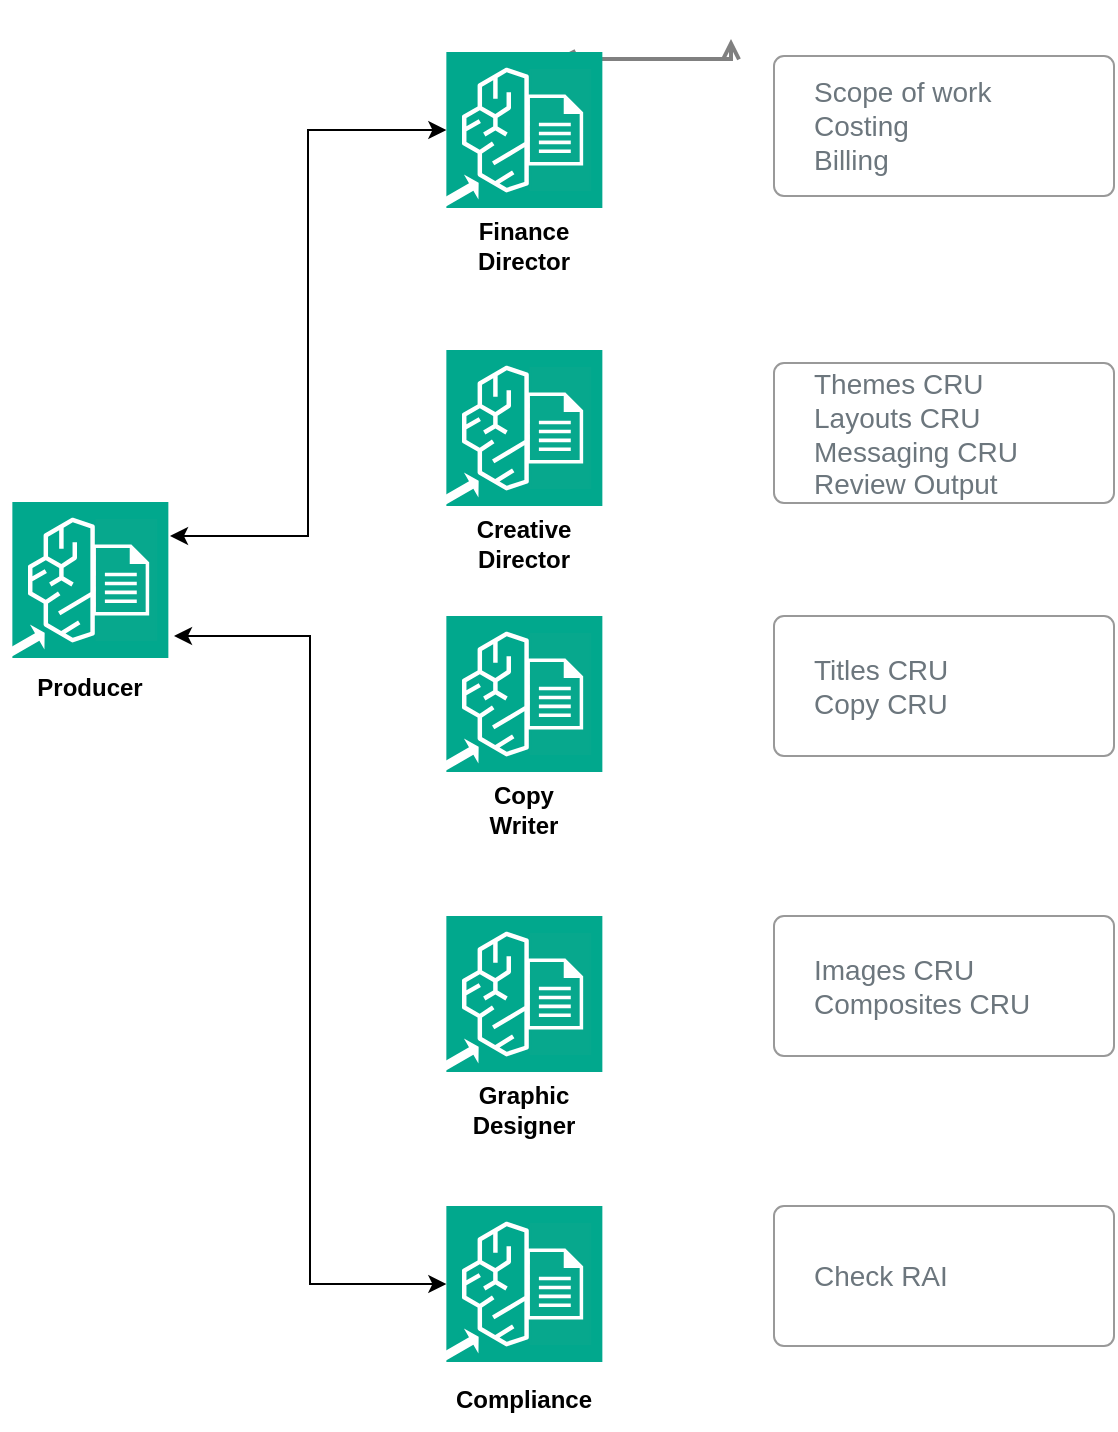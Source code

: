 <mxfile version="26.0.13">
  <diagram id="Ht1M8jgEwFfnCIfOTk4-" name="Page-1">
    <mxGraphModel dx="1734" dy="994" grid="1" gridSize="10" guides="1" tooltips="1" connect="1" arrows="1" fold="1" page="1" pageScale="1" pageWidth="1169" pageHeight="827" math="0" shadow="0">
      <root>
        <mxCell id="0" />
        <mxCell id="1" parent="0" />
        <mxCell id="UEzPUAAOIrF-is8g5C7q-125" style="edgeStyle=orthogonalEdgeStyle;rounded=0;orthogonalLoop=1;jettySize=auto;html=1;startArrow=open;startFill=0;endArrow=open;endFill=0;strokeWidth=2;strokeColor=#808080;" parent="1" target="UEzPUAAOIrF-is8g5C7q-112" edge="1">
          <mxGeometry relative="1" as="geometry">
            <Array as="points">
              <mxPoint x="530.5" y="101.5" />
              <mxPoint x="530.5" y="101.5" />
            </Array>
            <mxPoint x="490.5" y="101.5" as="sourcePoint" />
          </mxGeometry>
        </mxCell>
        <mxCell id="UEzPUAAOIrF-is8g5C7q-143" style="edgeStyle=orthogonalEdgeStyle;rounded=0;orthogonalLoop=1;jettySize=auto;html=1;startArrow=open;startFill=0;endArrow=open;endFill=0;strokeWidth=2;strokeColor=#808080;" parent="1" target="UEzPUAAOIrF-is8g5C7q-112" edge="1">
          <mxGeometry relative="1" as="geometry">
            <mxPoint x="490.5" y="121.5" as="sourcePoint" />
            <mxPoint x="578.5" y="111.5" as="targetPoint" />
            <Array as="points">
              <mxPoint x="530.5" y="121.5" />
              <mxPoint x="530.5" y="121.5" />
            </Array>
          </mxGeometry>
        </mxCell>
        <mxCell id="4PaeEq6nUEPhwIZASsdd-29" value="" style="group" vertex="1" connectable="0" parent="1">
          <mxGeometry x="213.002" y="309" width="84.677" height="151" as="geometry" />
        </mxCell>
        <mxCell id="4PaeEq6nUEPhwIZASsdd-55" value="" style="group" vertex="1" connectable="0" parent="4PaeEq6nUEPhwIZASsdd-29">
          <mxGeometry y="34" width="84.677" height="108" as="geometry" />
        </mxCell>
        <mxCell id="4PaeEq6nUEPhwIZASsdd-13" value="" style="group" vertex="1" connectable="0" parent="4PaeEq6nUEPhwIZASsdd-55">
          <mxGeometry width="84.677" height="82.429" as="geometry" />
        </mxCell>
        <mxCell id="4PaeEq6nUEPhwIZASsdd-1" value="" style="sketch=0;points=[[0,0,0],[0.25,0,0],[0.5,0,0],[0.75,0,0],[1,0,0],[0,1,0],[0.25,1,0],[0.5,1,0],[0.75,1,0],[1,1,0],[0,0.25,0],[0,0.5,0],[0,0.75,0],[1,0.25,0],[1,0.5,0],[1,0.75,0]];outlineConnect=0;fontColor=#232F3E;fillColor=#01A88D;strokeColor=#ffffff;dashed=0;verticalLabelPosition=bottom;verticalAlign=top;align=center;html=1;fontSize=12;fontStyle=0;aspect=fixed;shape=mxgraph.aws4.resourceIcon;resIcon=mxgraph.aws4.bedrock;" vertex="1" parent="4PaeEq6nUEPhwIZASsdd-13">
          <mxGeometry x="6.178" width="78" height="78" as="geometry" />
        </mxCell>
        <mxCell id="4PaeEq6nUEPhwIZASsdd-7" value="" style="rounded=0;whiteSpace=wrap;html=1;strokeColor=light-dark(#07a88d, #ededed);fillColor=light-dark(#07a88d, #ededed);" vertex="1" parent="4PaeEq6nUEPhwIZASsdd-13">
          <mxGeometry x="48.178" y="9" width="30" height="60" as="geometry" />
        </mxCell>
        <mxCell id="4PaeEq6nUEPhwIZASsdd-10" value="" style="sketch=0;aspect=fixed;pointerEvents=1;shadow=0;dashed=0;html=1;strokeColor=none;labelPosition=center;verticalLabelPosition=bottom;verticalAlign=top;align=center;fillColor=#FFFFFF;shape=mxgraph.mscae.enterprise.document" vertex="1" parent="4PaeEq6nUEPhwIZASsdd-13">
          <mxGeometry x="46.178" y="21.25" width="28.4" height="35.5" as="geometry" />
        </mxCell>
        <mxCell id="4PaeEq6nUEPhwIZASsdd-12" value="" style="shape=singleArrow;whiteSpace=wrap;html=1;rotation=-30;strokeColor=none;" vertex="1" parent="4PaeEq6nUEPhwIZASsdd-13">
          <mxGeometry x="2.178" y="63.5" width="21.6" height="14.5" as="geometry" />
        </mxCell>
        <mxCell id="4PaeEq6nUEPhwIZASsdd-27" value="&lt;b&gt;Producer&lt;/b&gt;" style="text;html=1;align=center;verticalAlign=middle;whiteSpace=wrap;rounded=0;" vertex="1" parent="4PaeEq6nUEPhwIZASsdd-55">
          <mxGeometry x="14.998" y="78" width="60" height="30" as="geometry" />
        </mxCell>
        <mxCell id="4PaeEq6nUEPhwIZASsdd-48" value="" style="group" vertex="1" connectable="0" parent="1">
          <mxGeometry x="430.002" y="92" width="84.677" height="151" as="geometry" />
        </mxCell>
        <mxCell id="4PaeEq6nUEPhwIZASsdd-49" value="" style="group" vertex="1" connectable="0" parent="4PaeEq6nUEPhwIZASsdd-48">
          <mxGeometry y="26" width="84.677" height="82.429" as="geometry" />
        </mxCell>
        <mxCell id="4PaeEq6nUEPhwIZASsdd-50" value="" style="sketch=0;points=[[0,0,0],[0.25,0,0],[0.5,0,0],[0.75,0,0],[1,0,0],[0,1,0],[0.25,1,0],[0.5,1,0],[0.75,1,0],[1,1,0],[0,0.25,0],[0,0.5,0],[0,0.75,0],[1,0.25,0],[1,0.5,0],[1,0.75,0]];outlineConnect=0;fontColor=#232F3E;fillColor=#01A88D;strokeColor=#ffffff;dashed=0;verticalLabelPosition=bottom;verticalAlign=top;align=center;html=1;fontSize=12;fontStyle=0;aspect=fixed;shape=mxgraph.aws4.resourceIcon;resIcon=mxgraph.aws4.bedrock;" vertex="1" parent="4PaeEq6nUEPhwIZASsdd-49">
          <mxGeometry x="6.178" width="78" height="78" as="geometry" />
        </mxCell>
        <mxCell id="4PaeEq6nUEPhwIZASsdd-51" value="" style="rounded=0;whiteSpace=wrap;html=1;strokeColor=light-dark(#07a88d, #ededed);fillColor=light-dark(#07a88d, #ededed);" vertex="1" parent="4PaeEq6nUEPhwIZASsdd-49">
          <mxGeometry x="48.178" y="9" width="30" height="60" as="geometry" />
        </mxCell>
        <mxCell id="4PaeEq6nUEPhwIZASsdd-52" value="" style="sketch=0;aspect=fixed;pointerEvents=1;shadow=0;dashed=0;html=1;strokeColor=none;labelPosition=center;verticalLabelPosition=bottom;verticalAlign=top;align=center;fillColor=#FFFFFF;shape=mxgraph.mscae.enterprise.document" vertex="1" parent="4PaeEq6nUEPhwIZASsdd-49">
          <mxGeometry x="46.178" y="21.25" width="28.4" height="35.5" as="geometry" />
        </mxCell>
        <mxCell id="4PaeEq6nUEPhwIZASsdd-53" value="" style="shape=singleArrow;whiteSpace=wrap;html=1;rotation=-30;strokeColor=none;" vertex="1" parent="4PaeEq6nUEPhwIZASsdd-49">
          <mxGeometry x="2.178" y="63.5" width="21.6" height="14.5" as="geometry" />
        </mxCell>
        <mxCell id="4PaeEq6nUEPhwIZASsdd-54" value="&lt;b&gt;Finance&lt;/b&gt;&lt;div&gt;&lt;b&gt;Director&lt;/b&gt;&lt;/div&gt;" style="text;html=1;align=center;verticalAlign=middle;whiteSpace=wrap;rounded=0;" vertex="1" parent="4PaeEq6nUEPhwIZASsdd-48">
          <mxGeometry x="14.998" y="108" width="60" height="30" as="geometry" />
        </mxCell>
        <mxCell id="4PaeEq6nUEPhwIZASsdd-72" value="" style="group" vertex="1" connectable="0" parent="1">
          <mxGeometry x="430.002" y="233" width="84.677" height="151" as="geometry" />
        </mxCell>
        <mxCell id="4PaeEq6nUEPhwIZASsdd-73" value="" style="group" vertex="1" connectable="0" parent="4PaeEq6nUEPhwIZASsdd-72">
          <mxGeometry y="34" width="84.677" height="82.429" as="geometry" />
        </mxCell>
        <mxCell id="4PaeEq6nUEPhwIZASsdd-74" value="" style="sketch=0;points=[[0,0,0],[0.25,0,0],[0.5,0,0],[0.75,0,0],[1,0,0],[0,1,0],[0.25,1,0],[0.5,1,0],[0.75,1,0],[1,1,0],[0,0.25,0],[0,0.5,0],[0,0.75,0],[1,0.25,0],[1,0.5,0],[1,0.75,0]];outlineConnect=0;fontColor=#232F3E;fillColor=#01A88D;strokeColor=#ffffff;dashed=0;verticalLabelPosition=bottom;verticalAlign=top;align=center;html=1;fontSize=12;fontStyle=0;aspect=fixed;shape=mxgraph.aws4.resourceIcon;resIcon=mxgraph.aws4.bedrock;" vertex="1" parent="4PaeEq6nUEPhwIZASsdd-73">
          <mxGeometry x="6.178" width="78" height="78" as="geometry" />
        </mxCell>
        <mxCell id="4PaeEq6nUEPhwIZASsdd-75" value="" style="rounded=0;whiteSpace=wrap;html=1;strokeColor=light-dark(#07a88d, #ededed);fillColor=light-dark(#07a88d, #ededed);" vertex="1" parent="4PaeEq6nUEPhwIZASsdd-73">
          <mxGeometry x="48.178" y="9" width="30" height="60" as="geometry" />
        </mxCell>
        <mxCell id="4PaeEq6nUEPhwIZASsdd-76" value="" style="sketch=0;aspect=fixed;pointerEvents=1;shadow=0;dashed=0;html=1;strokeColor=none;labelPosition=center;verticalLabelPosition=bottom;verticalAlign=top;align=center;fillColor=#FFFFFF;shape=mxgraph.mscae.enterprise.document" vertex="1" parent="4PaeEq6nUEPhwIZASsdd-73">
          <mxGeometry x="46.178" y="21.25" width="28.4" height="35.5" as="geometry" />
        </mxCell>
        <mxCell id="4PaeEq6nUEPhwIZASsdd-77" value="" style="shape=singleArrow;whiteSpace=wrap;html=1;rotation=-30;strokeColor=none;" vertex="1" parent="4PaeEq6nUEPhwIZASsdd-73">
          <mxGeometry x="2.178" y="63.5" width="21.6" height="14.5" as="geometry" />
        </mxCell>
        <mxCell id="4PaeEq6nUEPhwIZASsdd-78" value="&lt;b&gt;Creative&lt;/b&gt;&lt;div&gt;&lt;b&gt;Director&lt;/b&gt;&lt;/div&gt;" style="text;html=1;align=center;verticalAlign=middle;whiteSpace=wrap;rounded=0;" vertex="1" parent="4PaeEq6nUEPhwIZASsdd-72">
          <mxGeometry x="14.998" y="116" width="60" height="30" as="geometry" />
        </mxCell>
        <mxCell id="4PaeEq6nUEPhwIZASsdd-79" value="" style="group" vertex="1" connectable="0" parent="1">
          <mxGeometry x="430.002" y="400" width="84.677" height="82.429" as="geometry" />
        </mxCell>
        <mxCell id="4PaeEq6nUEPhwIZASsdd-80" value="" style="sketch=0;points=[[0,0,0],[0.25,0,0],[0.5,0,0],[0.75,0,0],[1,0,0],[0,1,0],[0.25,1,0],[0.5,1,0],[0.75,1,0],[1,1,0],[0,0.25,0],[0,0.5,0],[0,0.75,0],[1,0.25,0],[1,0.5,0],[1,0.75,0]];outlineConnect=0;fontColor=#232F3E;fillColor=#01A88D;strokeColor=#ffffff;dashed=0;verticalLabelPosition=bottom;verticalAlign=top;align=center;html=1;fontSize=12;fontStyle=0;aspect=fixed;shape=mxgraph.aws4.resourceIcon;resIcon=mxgraph.aws4.bedrock;" vertex="1" parent="4PaeEq6nUEPhwIZASsdd-79">
          <mxGeometry x="6.178" width="78" height="78" as="geometry" />
        </mxCell>
        <mxCell id="4PaeEq6nUEPhwIZASsdd-81" value="" style="rounded=0;whiteSpace=wrap;html=1;strokeColor=light-dark(#07a88d, #ededed);fillColor=light-dark(#07a88d, #ededed);" vertex="1" parent="4PaeEq6nUEPhwIZASsdd-79">
          <mxGeometry x="48.178" y="9" width="30" height="60" as="geometry" />
        </mxCell>
        <mxCell id="4PaeEq6nUEPhwIZASsdd-82" value="" style="sketch=0;aspect=fixed;pointerEvents=1;shadow=0;dashed=0;html=1;strokeColor=none;labelPosition=center;verticalLabelPosition=bottom;verticalAlign=top;align=center;fillColor=#FFFFFF;shape=mxgraph.mscae.enterprise.document" vertex="1" parent="4PaeEq6nUEPhwIZASsdd-79">
          <mxGeometry x="46.178" y="21.25" width="28.4" height="35.5" as="geometry" />
        </mxCell>
        <mxCell id="4PaeEq6nUEPhwIZASsdd-83" value="" style="shape=singleArrow;whiteSpace=wrap;html=1;rotation=-30;strokeColor=none;" vertex="1" parent="4PaeEq6nUEPhwIZASsdd-79">
          <mxGeometry x="2.178" y="63.5" width="21.6" height="14.5" as="geometry" />
        </mxCell>
        <mxCell id="4PaeEq6nUEPhwIZASsdd-84" value="&lt;b&gt;Copy&lt;/b&gt;&lt;div&gt;&lt;b&gt;Writer&lt;/b&gt;&lt;/div&gt;" style="text;html=1;align=center;verticalAlign=middle;whiteSpace=wrap;rounded=0;" vertex="1" parent="1">
          <mxGeometry x="445" y="482" width="60" height="30" as="geometry" />
        </mxCell>
        <mxCell id="4PaeEq6nUEPhwIZASsdd-85" value="" style="group" vertex="1" connectable="0" parent="1">
          <mxGeometry x="430.002" y="550" width="84.677" height="82.429" as="geometry" />
        </mxCell>
        <mxCell id="4PaeEq6nUEPhwIZASsdd-86" value="" style="sketch=0;points=[[0,0,0],[0.25,0,0],[0.5,0,0],[0.75,0,0],[1,0,0],[0,1,0],[0.25,1,0],[0.5,1,0],[0.75,1,0],[1,1,0],[0,0.25,0],[0,0.5,0],[0,0.75,0],[1,0.25,0],[1,0.5,0],[1,0.75,0]];outlineConnect=0;fontColor=#232F3E;fillColor=#01A88D;strokeColor=#ffffff;dashed=0;verticalLabelPosition=bottom;verticalAlign=top;align=center;html=1;fontSize=12;fontStyle=0;aspect=fixed;shape=mxgraph.aws4.resourceIcon;resIcon=mxgraph.aws4.bedrock;" vertex="1" parent="4PaeEq6nUEPhwIZASsdd-85">
          <mxGeometry x="6.178" width="78" height="78" as="geometry" />
        </mxCell>
        <mxCell id="4PaeEq6nUEPhwIZASsdd-87" value="" style="rounded=0;whiteSpace=wrap;html=1;strokeColor=light-dark(#07a88d, #ededed);fillColor=light-dark(#07a88d, #ededed);" vertex="1" parent="4PaeEq6nUEPhwIZASsdd-85">
          <mxGeometry x="48.178" y="9" width="30" height="60" as="geometry" />
        </mxCell>
        <mxCell id="4PaeEq6nUEPhwIZASsdd-88" value="" style="sketch=0;aspect=fixed;pointerEvents=1;shadow=0;dashed=0;html=1;strokeColor=none;labelPosition=center;verticalLabelPosition=bottom;verticalAlign=top;align=center;fillColor=#FFFFFF;shape=mxgraph.mscae.enterprise.document" vertex="1" parent="4PaeEq6nUEPhwIZASsdd-85">
          <mxGeometry x="46.178" y="21.25" width="28.4" height="35.5" as="geometry" />
        </mxCell>
        <mxCell id="4PaeEq6nUEPhwIZASsdd-89" value="" style="shape=singleArrow;whiteSpace=wrap;html=1;rotation=-30;strokeColor=none;" vertex="1" parent="4PaeEq6nUEPhwIZASsdd-85">
          <mxGeometry x="2.178" y="63.5" width="21.6" height="14.5" as="geometry" />
        </mxCell>
        <mxCell id="4PaeEq6nUEPhwIZASsdd-90" value="&lt;b&gt;Graphic&lt;/b&gt;&lt;div&gt;&lt;b&gt;Designer&lt;/b&gt;&lt;/div&gt;" style="text;html=1;align=center;verticalAlign=middle;whiteSpace=wrap;rounded=0;" vertex="1" parent="1">
          <mxGeometry x="445" y="632" width="60" height="30" as="geometry" />
        </mxCell>
        <mxCell id="4PaeEq6nUEPhwIZASsdd-91" value="&lt;div&gt;Themes CRU&lt;/div&gt;&lt;div&gt;Layouts CRU&lt;/div&gt;&lt;div&gt;Messaging CRU&lt;/div&gt;&lt;div&gt;Review Output&lt;/div&gt;" style="html=1;shadow=0;dashed=0;shape=mxgraph.bootstrap.rrect;rSize=5;strokeColor=#999999;strokeWidth=1;fillColor=#FFFFFF;fontColor=#6C767D;whiteSpace=wrap;align=left;verticalAlign=middle;spacingLeft=10;fontSize=14;spacing=10;" vertex="1" parent="1">
          <mxGeometry x="600" y="273.5" width="170" height="70" as="geometry" />
        </mxCell>
        <mxCell id="4PaeEq6nUEPhwIZASsdd-92" value="&lt;div&gt;Titles CRU&lt;/div&gt;&lt;div&gt;Copy CRU&lt;/div&gt;" style="html=1;shadow=0;dashed=0;shape=mxgraph.bootstrap.rrect;rSize=5;strokeColor=#999999;strokeWidth=1;fillColor=#FFFFFF;fontColor=#6C767D;whiteSpace=wrap;align=left;verticalAlign=middle;spacingLeft=10;fontSize=14;spacing=10;" vertex="1" parent="1">
          <mxGeometry x="600" y="400" width="170" height="70" as="geometry" />
        </mxCell>
        <mxCell id="4PaeEq6nUEPhwIZASsdd-93" value="&lt;div&gt;Images CRU&lt;/div&gt;&lt;div&gt;Composites CRU&lt;/div&gt;" style="html=1;shadow=0;dashed=0;shape=mxgraph.bootstrap.rrect;rSize=5;strokeColor=#999999;strokeWidth=1;fillColor=#FFFFFF;fontColor=#6C767D;whiteSpace=wrap;align=left;verticalAlign=middle;spacingLeft=10;fontSize=14;spacing=10;" vertex="1" parent="1">
          <mxGeometry x="600" y="550" width="170" height="70" as="geometry" />
        </mxCell>
        <mxCell id="4PaeEq6nUEPhwIZASsdd-94" value="&lt;div&gt;&lt;span style=&quot;background-color: transparent; color: light-dark(rgb(108, 118, 125), rgb(131, 139, 145));&quot;&gt;Scope of work&lt;/span&gt;&lt;/div&gt;&lt;div&gt;Costing&lt;/div&gt;&lt;div&gt;Billing&lt;/div&gt;" style="html=1;shadow=0;dashed=0;shape=mxgraph.bootstrap.rrect;rSize=5;strokeColor=#999999;strokeWidth=1;fillColor=#FFFFFF;fontColor=#6C767D;whiteSpace=wrap;align=left;verticalAlign=middle;spacingLeft=10;fontSize=14;spacing=10;" vertex="1" parent="1">
          <mxGeometry x="600" y="120" width="170" height="70" as="geometry" />
        </mxCell>
        <mxCell id="4PaeEq6nUEPhwIZASsdd-95" value="" style="group" vertex="1" connectable="0" parent="1">
          <mxGeometry x="430.002" y="695" width="84.677" height="82.429" as="geometry" />
        </mxCell>
        <mxCell id="4PaeEq6nUEPhwIZASsdd-96" value="" style="sketch=0;points=[[0,0,0],[0.25,0,0],[0.5,0,0],[0.75,0,0],[1,0,0],[0,1,0],[0.25,1,0],[0.5,1,0],[0.75,1,0],[1,1,0],[0,0.25,0],[0,0.5,0],[0,0.75,0],[1,0.25,0],[1,0.5,0],[1,0.75,0]];outlineConnect=0;fontColor=#232F3E;fillColor=#01A88D;strokeColor=#ffffff;dashed=0;verticalLabelPosition=bottom;verticalAlign=top;align=center;html=1;fontSize=12;fontStyle=0;aspect=fixed;shape=mxgraph.aws4.resourceIcon;resIcon=mxgraph.aws4.bedrock;" vertex="1" parent="4PaeEq6nUEPhwIZASsdd-95">
          <mxGeometry x="6.178" width="78" height="78" as="geometry" />
        </mxCell>
        <mxCell id="4PaeEq6nUEPhwIZASsdd-97" value="" style="rounded=0;whiteSpace=wrap;html=1;strokeColor=light-dark(#07a88d, #ededed);fillColor=light-dark(#07a88d, #ededed);" vertex="1" parent="4PaeEq6nUEPhwIZASsdd-95">
          <mxGeometry x="48.178" y="9" width="30" height="60" as="geometry" />
        </mxCell>
        <mxCell id="4PaeEq6nUEPhwIZASsdd-98" value="" style="sketch=0;aspect=fixed;pointerEvents=1;shadow=0;dashed=0;html=1;strokeColor=none;labelPosition=center;verticalLabelPosition=bottom;verticalAlign=top;align=center;fillColor=#FFFFFF;shape=mxgraph.mscae.enterprise.document" vertex="1" parent="4PaeEq6nUEPhwIZASsdd-95">
          <mxGeometry x="46.178" y="21.25" width="28.4" height="35.5" as="geometry" />
        </mxCell>
        <mxCell id="4PaeEq6nUEPhwIZASsdd-99" value="" style="shape=singleArrow;whiteSpace=wrap;html=1;rotation=-30;strokeColor=none;" vertex="1" parent="4PaeEq6nUEPhwIZASsdd-95">
          <mxGeometry x="2.178" y="63.5" width="21.6" height="14.5" as="geometry" />
        </mxCell>
        <mxCell id="4PaeEq6nUEPhwIZASsdd-100" value="&lt;b&gt;Compliance&lt;/b&gt;" style="text;html=1;align=center;verticalAlign=middle;whiteSpace=wrap;rounded=0;" vertex="1" parent="1">
          <mxGeometry x="445" y="777" width="60" height="30" as="geometry" />
        </mxCell>
        <mxCell id="4PaeEq6nUEPhwIZASsdd-101" value="&lt;div&gt;&lt;span style=&quot;background-color: transparent; color: light-dark(rgb(108, 118, 125), rgb(131, 139, 145));&quot;&gt;Check RAI&lt;/span&gt;&lt;/div&gt;" style="html=1;shadow=0;dashed=0;shape=mxgraph.bootstrap.rrect;rSize=5;strokeColor=#999999;strokeWidth=1;fillColor=#FFFFFF;fontColor=#6C767D;whiteSpace=wrap;align=left;verticalAlign=middle;spacingLeft=10;fontSize=14;spacing=10;" vertex="1" parent="1">
          <mxGeometry x="600" y="695" width="170" height="70" as="geometry" />
        </mxCell>
        <mxCell id="4PaeEq6nUEPhwIZASsdd-111" value="" style="endArrow=classic;startArrow=classic;html=1;rounded=0;entryX=0;entryY=0.5;entryDx=0;entryDy=0;entryPerimeter=0;edgeStyle=elbowEdgeStyle;" edge="1" parent="1" target="4PaeEq6nUEPhwIZASsdd-50">
          <mxGeometry width="50" height="50" relative="1" as="geometry">
            <mxPoint x="298" y="360" as="sourcePoint" />
            <mxPoint x="347.68" y="334" as="targetPoint" />
          </mxGeometry>
        </mxCell>
        <mxCell id="4PaeEq6nUEPhwIZASsdd-112" value="" style="endArrow=classic;startArrow=classic;html=1;rounded=0;entryX=0;entryY=0.5;entryDx=0;entryDy=0;entryPerimeter=0;edgeStyle=elbowEdgeStyle;" edge="1" parent="1" target="4PaeEq6nUEPhwIZASsdd-96">
          <mxGeometry width="50" height="50" relative="1" as="geometry">
            <mxPoint x="300" y="410" as="sourcePoint" />
            <mxPoint x="446" y="175" as="targetPoint" />
          </mxGeometry>
        </mxCell>
      </root>
    </mxGraphModel>
  </diagram>
</mxfile>
